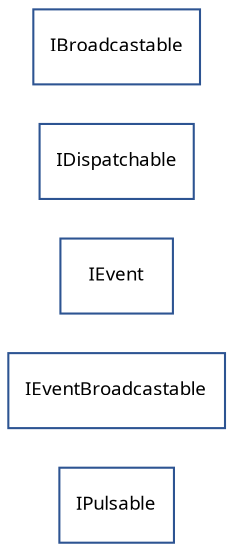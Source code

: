 strict digraph interface_diagram {
  rankdir=LR;
  IPulsable[
    label="IPulsable",
    URL="IPulsable.html",
    tooltip="com.sekati.events.IPulsable",
    fontname="Verdana-Italic",
    fontsize="9"
    color="#2d5492"
    shape="record"
  ];
  IEventBroadcastable[
    label="IEventBroadcastable",
    URL="IEventBroadcastable.html",
    tooltip="com.sekati.events.IEventBroadcastable",
    fontname="Verdana-Italic",
    fontsize="9"
    color="#2d5492"
    shape="record"
  ];
  IEvent[
    label="IEvent",
    URL="IEvent.html",
    tooltip="com.sekati.events.IEvent",
    fontname="Verdana-Italic",
    fontsize="9"
    color="#2d5492"
    shape="record"
  ];
  IDispatchable[
    label="IDispatchable",
    URL="IDispatchable.html",
    tooltip="com.sekati.events.IDispatchable",
    fontname="Verdana-Italic",
    fontsize="9"
    color="#2d5492"
    shape="record"
  ];
  IBroadcastable[
    label="IBroadcastable",
    URL="IBroadcastable.html",
    tooltip="com.sekati.events.IBroadcastable",
    fontname="Verdana-Italic",
    fontsize="9"
    color="#2d5492"
    shape="record"
  ];
}
